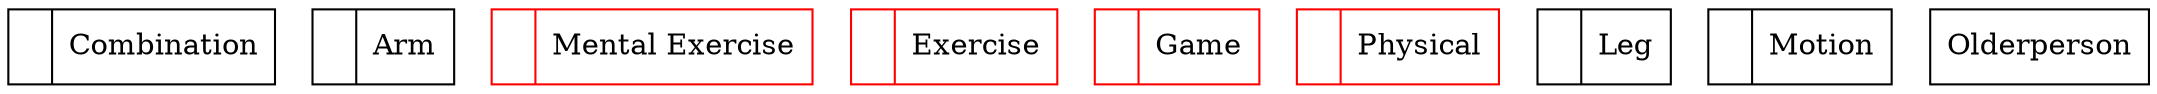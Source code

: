 digraph dfd2{ 
node[shape=record]
200 [label="<f0>  |<f1> Combination " ];
201 [label="<f0>  |<f1> Arm " ];
202 [label="<f0>  |<f1> Mental Exercise " color=red];
203 [label="<f0>  |<f1> Exercise " color=red];
204 [label="<f0>  |<f1> Game " color=red];
205 [label="<f0>  |<f1> Physical " color=red];
206 [label="<f0>  |<f1> Leg " ];
207 [label="<f0>  |<f1> Motion " ];
208 [label="Olderperson" shape=box];
}